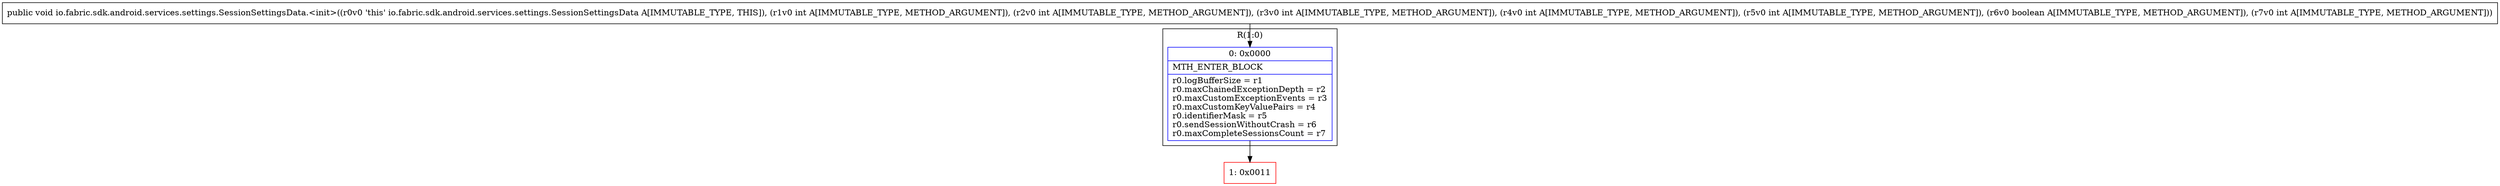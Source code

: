 digraph "CFG forio.fabric.sdk.android.services.settings.SessionSettingsData.\<init\>(IIIIIZI)V" {
subgraph cluster_Region_588331907 {
label = "R(1:0)";
node [shape=record,color=blue];
Node_0 [shape=record,label="{0\:\ 0x0000|MTH_ENTER_BLOCK\l|r0.logBufferSize = r1\lr0.maxChainedExceptionDepth = r2\lr0.maxCustomExceptionEvents = r3\lr0.maxCustomKeyValuePairs = r4\lr0.identifierMask = r5\lr0.sendSessionWithoutCrash = r6\lr0.maxCompleteSessionsCount = r7\l}"];
}
Node_1 [shape=record,color=red,label="{1\:\ 0x0011}"];
MethodNode[shape=record,label="{public void io.fabric.sdk.android.services.settings.SessionSettingsData.\<init\>((r0v0 'this' io.fabric.sdk.android.services.settings.SessionSettingsData A[IMMUTABLE_TYPE, THIS]), (r1v0 int A[IMMUTABLE_TYPE, METHOD_ARGUMENT]), (r2v0 int A[IMMUTABLE_TYPE, METHOD_ARGUMENT]), (r3v0 int A[IMMUTABLE_TYPE, METHOD_ARGUMENT]), (r4v0 int A[IMMUTABLE_TYPE, METHOD_ARGUMENT]), (r5v0 int A[IMMUTABLE_TYPE, METHOD_ARGUMENT]), (r6v0 boolean A[IMMUTABLE_TYPE, METHOD_ARGUMENT]), (r7v0 int A[IMMUTABLE_TYPE, METHOD_ARGUMENT])) }"];
MethodNode -> Node_0;
Node_0 -> Node_1;
}


